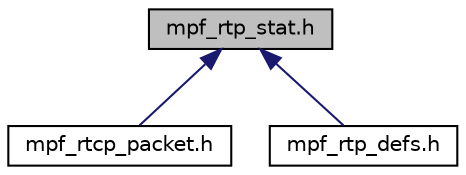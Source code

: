 digraph "mpf_rtp_stat.h"
{
  edge [fontname="Helvetica",fontsize="10",labelfontname="Helvetica",labelfontsize="10"];
  node [fontname="Helvetica",fontsize="10",shape=record];
  Node9 [label="mpf_rtp_stat.h",height=0.2,width=0.4,color="black", fillcolor="grey75", style="filled", fontcolor="black"];
  Node9 -> Node10 [dir="back",color="midnightblue",fontsize="10",style="solid",fontname="Helvetica"];
  Node10 [label="mpf_rtcp_packet.h",height=0.2,width=0.4,color="black", fillcolor="white", style="filled",URL="$mpf__rtcp__packet_8h.html",tooltip="RTCP Packet Definition. "];
  Node9 -> Node11 [dir="back",color="midnightblue",fontsize="10",style="solid",fontname="Helvetica"];
  Node11 [label="mpf_rtp_defs.h",height=0.2,width=0.4,color="black", fillcolor="white", style="filled",URL="$mpf__rtp__defs_8h.html",tooltip="Internal RTP Definitions. "];
}
